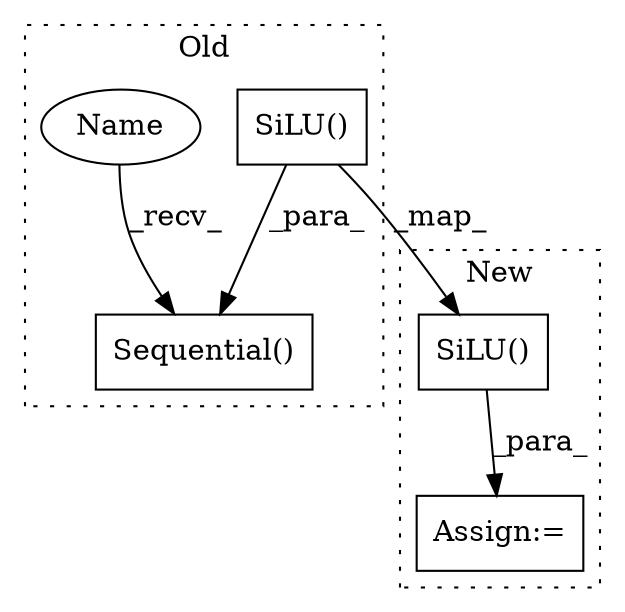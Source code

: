 digraph G {
subgraph cluster0 {
1 [label="SiLU()" a="75" s="15539" l="9" shape="box"];
3 [label="Sequential()" a="75" s="15416,15548" l="27,10" shape="box"];
5 [label="Name" a="87" s="15416" l="2" shape="ellipse"];
label = "Old";
style="dotted";
}
subgraph cluster1 {
2 [label="SiLU()" a="75" s="15539" l="9" shape="box"];
4 [label="Assign:=" a="68" s="15536" l="3" shape="box"];
label = "New";
style="dotted";
}
1 -> 3 [label="_para_"];
1 -> 2 [label="_map_"];
2 -> 4 [label="_para_"];
5 -> 3 [label="_recv_"];
}